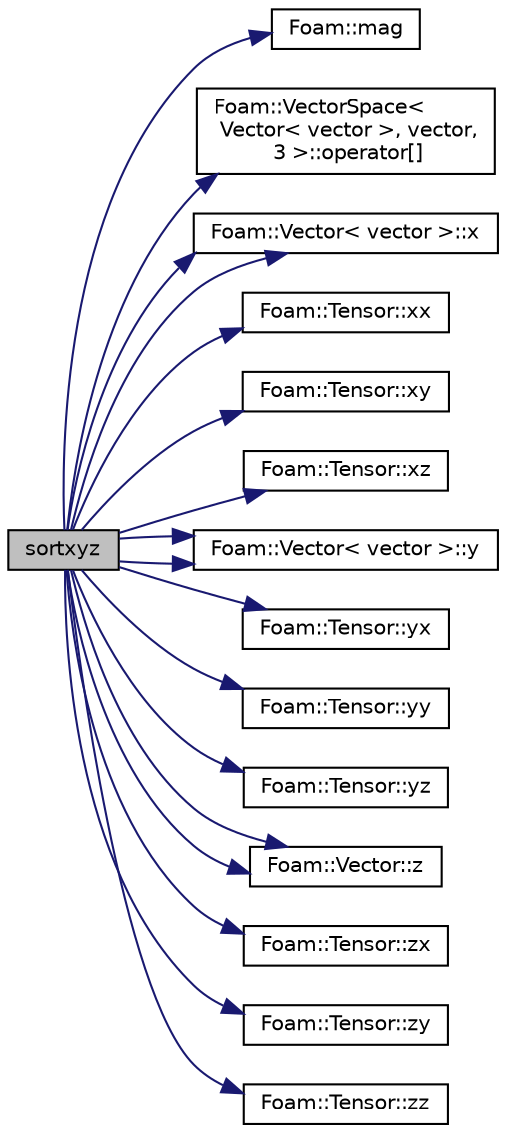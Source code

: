 digraph "sortxyz"
{
  bgcolor="transparent";
  edge [fontname="Helvetica",fontsize="10",labelfontname="Helvetica",labelfontsize="10"];
  node [fontname="Helvetica",fontsize="10",shape=record];
  rankdir="LR";
  Node1 [label="sortxyz",height=0.2,width=0.4,color="black", fillcolor="grey75", style="filled", fontcolor="black"];
  Node1 -> Node2 [color="midnightblue",fontsize="10",style="solid",fontname="Helvetica"];
  Node2 [label="Foam::mag",height=0.2,width=0.4,color="black",URL="$a10887.html#a929da2a3fdcf3dacbbe0487d3a330dae"];
  Node1 -> Node3 [color="midnightblue",fontsize="10",style="solid",fontname="Helvetica"];
  Node3 [label="Foam::VectorSpace\<\l Vector\< vector \>, vector,\l 3 \>::operator[]",height=0.2,width=0.4,color="black",URL="$a02900.html#ab5f82d123d1312db04058af768aa4cca"];
  Node1 -> Node4 [color="midnightblue",fontsize="10",style="solid",fontname="Helvetica"];
  Node4 [label="Foam::Vector\< vector \>::x",height=0.2,width=0.4,color="black",URL="$a02898.html#aeb7dc4a97968c543f58f9c7082e55757"];
  Node1 -> Node4 [color="midnightblue",fontsize="10",style="solid",fontname="Helvetica"];
  Node1 -> Node5 [color="midnightblue",fontsize="10",style="solid",fontname="Helvetica"];
  Node5 [label="Foam::Tensor::xx",height=0.2,width=0.4,color="black",URL="$a02650.html#adefeff2f0e457c0e62a5e9d1292e3569"];
  Node1 -> Node6 [color="midnightblue",fontsize="10",style="solid",fontname="Helvetica"];
  Node6 [label="Foam::Tensor::xy",height=0.2,width=0.4,color="black",URL="$a02650.html#a9eba447e6738c78e6b0694c15b09236e"];
  Node1 -> Node7 [color="midnightblue",fontsize="10",style="solid",fontname="Helvetica"];
  Node7 [label="Foam::Tensor::xz",height=0.2,width=0.4,color="black",URL="$a02650.html#a217bb40fe6bbc4fd0d1f61fb1585d47e"];
  Node1 -> Node8 [color="midnightblue",fontsize="10",style="solid",fontname="Helvetica"];
  Node8 [label="Foam::Vector\< vector \>::y",height=0.2,width=0.4,color="black",URL="$a02898.html#a77c00b469d89c23bd35d2eb236140f70"];
  Node1 -> Node8 [color="midnightblue",fontsize="10",style="solid",fontname="Helvetica"];
  Node1 -> Node9 [color="midnightblue",fontsize="10",style="solid",fontname="Helvetica"];
  Node9 [label="Foam::Tensor::yx",height=0.2,width=0.4,color="black",URL="$a02650.html#a6db6b3dd02257844bb6fc0b9bf95ff5c"];
  Node1 -> Node10 [color="midnightblue",fontsize="10",style="solid",fontname="Helvetica"];
  Node10 [label="Foam::Tensor::yy",height=0.2,width=0.4,color="black",URL="$a02650.html#a1fabd792063b2f2c0c53693512a5baeb"];
  Node1 -> Node11 [color="midnightblue",fontsize="10",style="solid",fontname="Helvetica"];
  Node11 [label="Foam::Tensor::yz",height=0.2,width=0.4,color="black",URL="$a02650.html#aded7c943a25c96a9b28f63116b1060c8"];
  Node1 -> Node12 [color="midnightblue",fontsize="10",style="solid",fontname="Helvetica"];
  Node12 [label="Foam::Vector::z",height=0.2,width=0.4,color="black",URL="$a02898.html#ac72a74f7dde9500927f63515c3f0a2f3"];
  Node1 -> Node12 [color="midnightblue",fontsize="10",style="solid",fontname="Helvetica"];
  Node1 -> Node13 [color="midnightblue",fontsize="10",style="solid",fontname="Helvetica"];
  Node13 [label="Foam::Tensor::zx",height=0.2,width=0.4,color="black",URL="$a02650.html#a7222a378de92a8c4aef02b0c26d33dcd"];
  Node1 -> Node14 [color="midnightblue",fontsize="10",style="solid",fontname="Helvetica"];
  Node14 [label="Foam::Tensor::zy",height=0.2,width=0.4,color="black",URL="$a02650.html#ab6046e7336c8423b79112ae4b13e66ca"];
  Node1 -> Node15 [color="midnightblue",fontsize="10",style="solid",fontname="Helvetica"];
  Node15 [label="Foam::Tensor::zz",height=0.2,width=0.4,color="black",URL="$a02650.html#ad557e07a1361f2a9875b25deead0beb8"];
}
